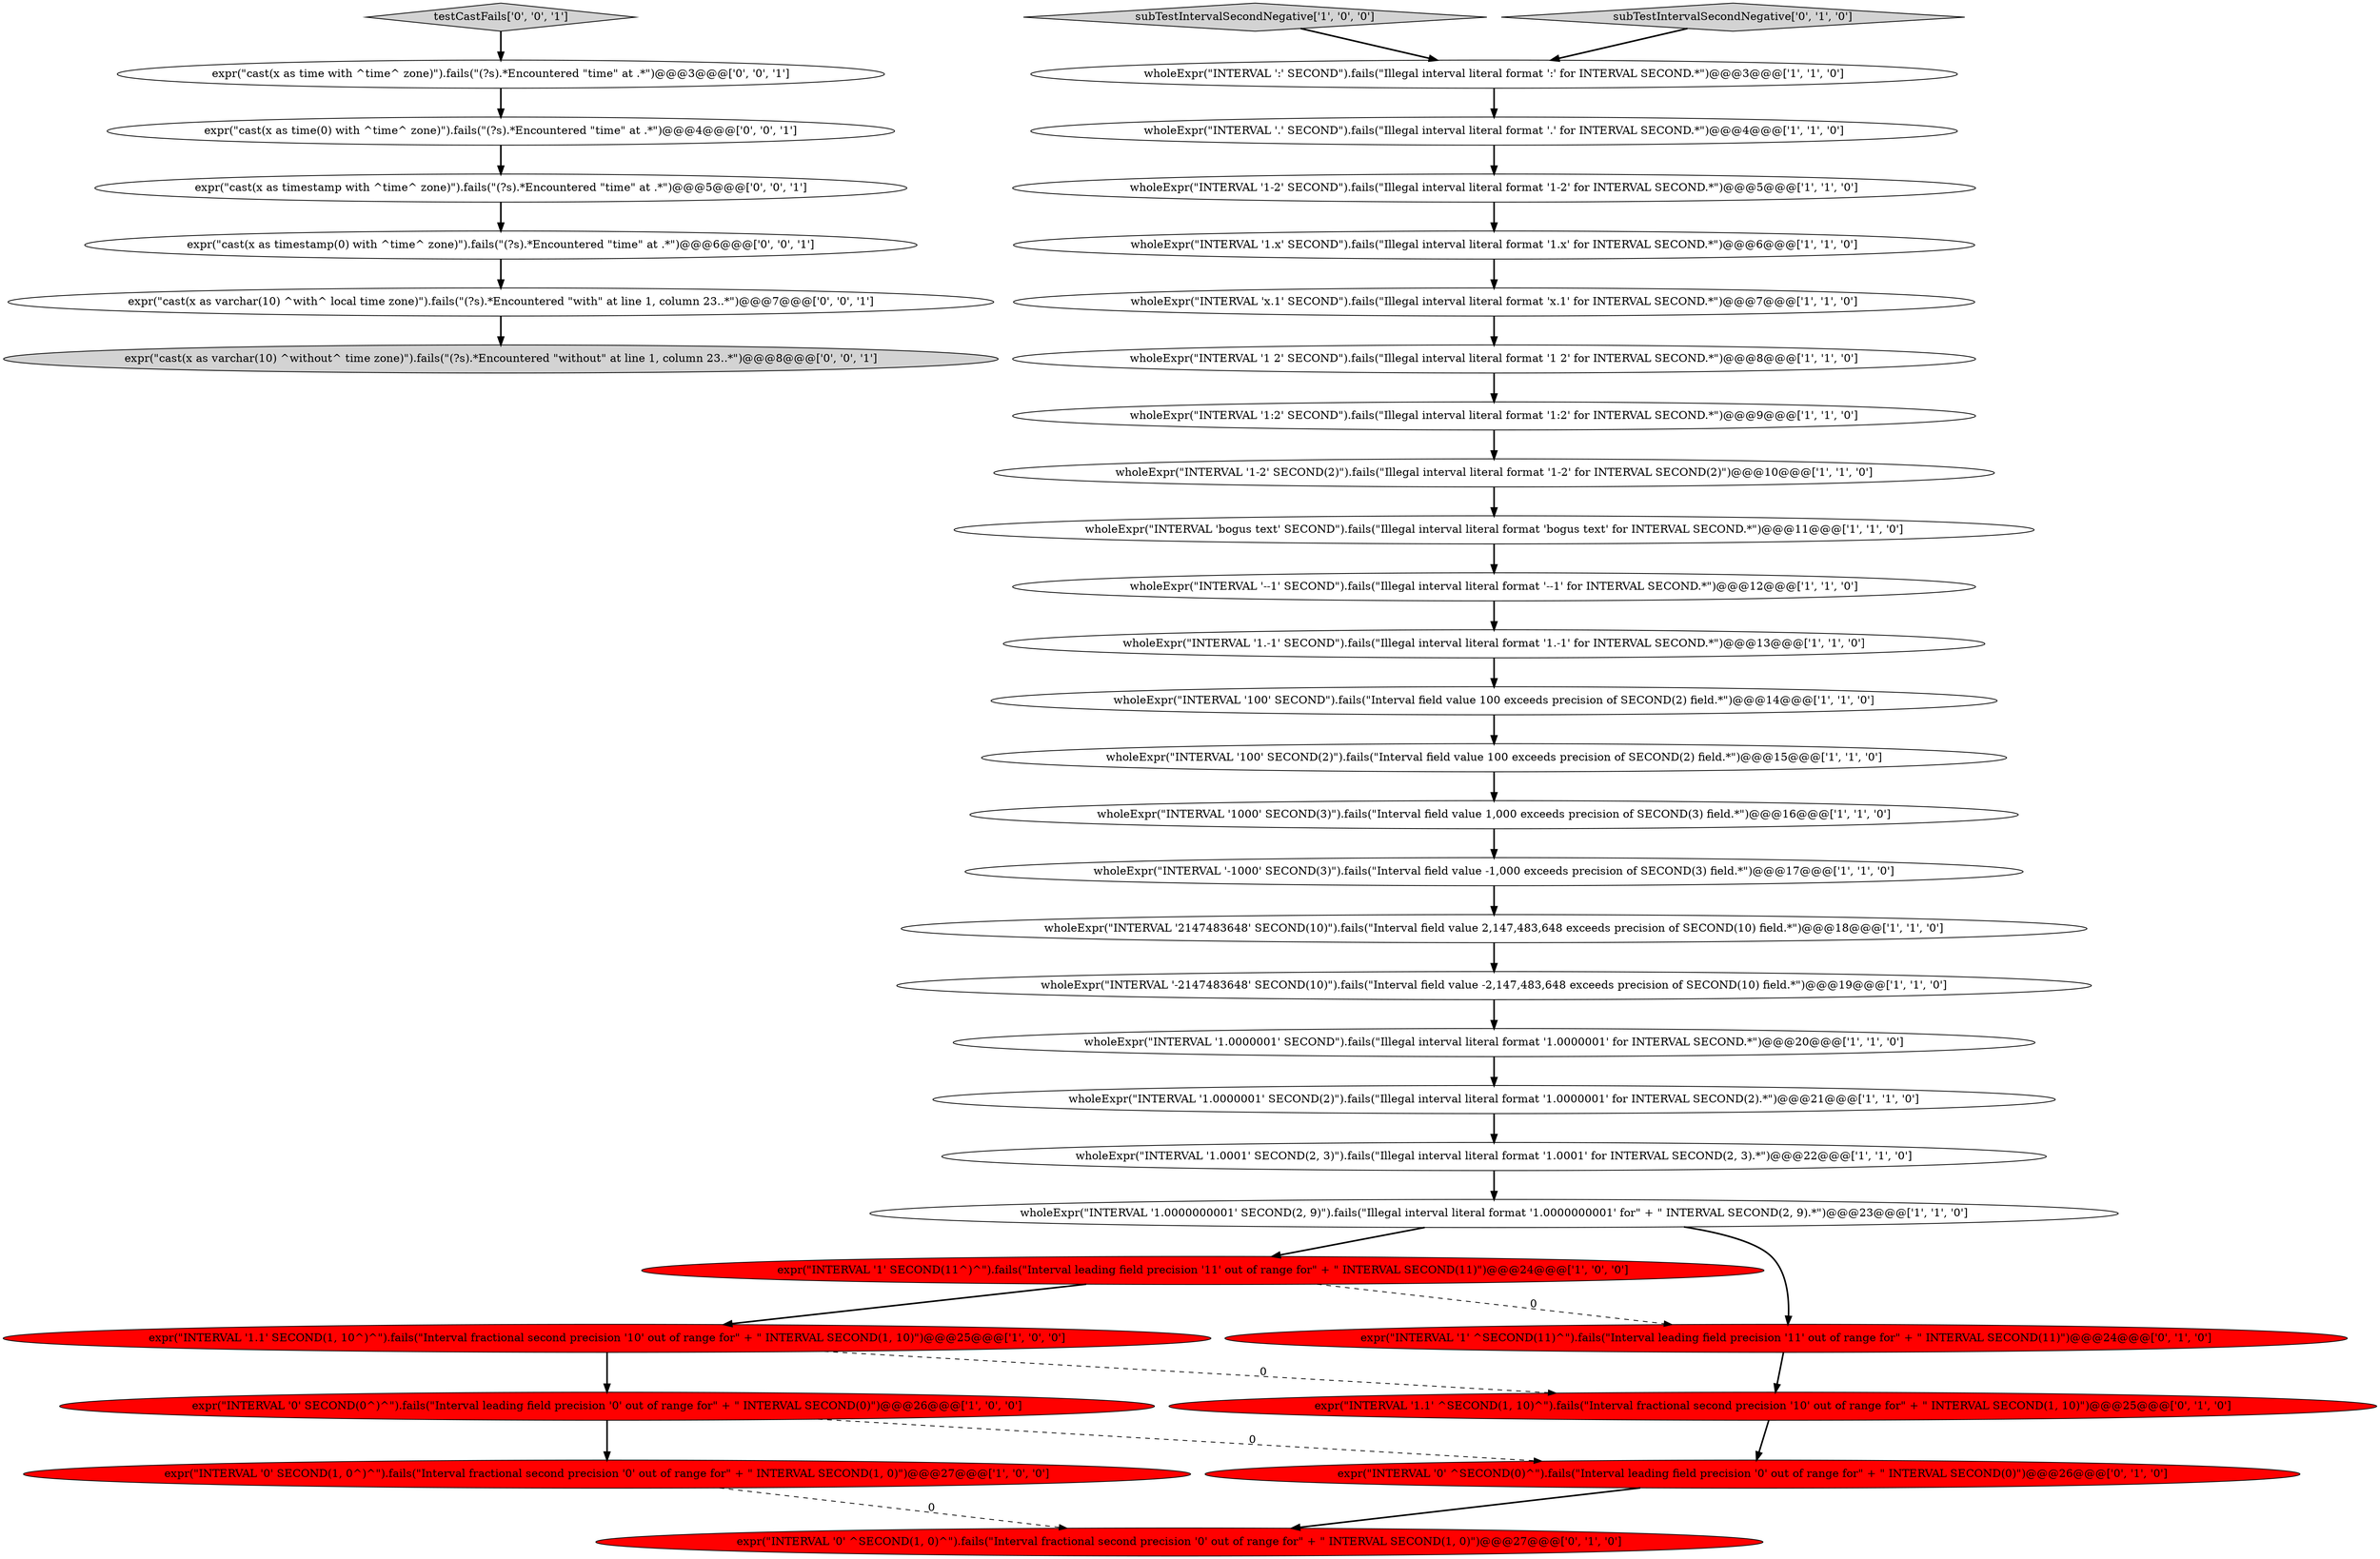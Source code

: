 digraph {
36 [style = filled, label = "expr(\"cast(x as timestamp(0) with ^time^ zone)\").fails(\"(?s).*Encountered \"time\" at .*\")@@@6@@@['0', '0', '1']", fillcolor = white, shape = ellipse image = "AAA0AAABBB3BBB"];
7 [style = filled, label = "wholeExpr(\"INTERVAL '1-2' SECOND\").fails(\"Illegal interval literal format '1-2' for INTERVAL SECOND.*\")@@@5@@@['1', '1', '0']", fillcolor = white, shape = ellipse image = "AAA0AAABBB1BBB"];
10 [style = filled, label = "wholeExpr(\"INTERVAL ':' SECOND\").fails(\"Illegal interval literal format ':' for INTERVAL SECOND.*\")@@@3@@@['1', '1', '0']", fillcolor = white, shape = ellipse image = "AAA0AAABBB1BBB"];
14 [style = filled, label = "wholeExpr(\"INTERVAL '2147483648' SECOND(10)\").fails(\"Interval field value 2,147,483,648 exceeds precision of SECOND\(10\) field.*\")@@@18@@@['1', '1', '0']", fillcolor = white, shape = ellipse image = "AAA0AAABBB1BBB"];
13 [style = filled, label = "wholeExpr(\"INTERVAL '1000' SECOND(3)\").fails(\"Interval field value 1,000 exceeds precision of SECOND\(3\) field.*\")@@@16@@@['1', '1', '0']", fillcolor = white, shape = ellipse image = "AAA0AAABBB1BBB"];
20 [style = filled, label = "expr(\"INTERVAL '0' SECOND(0^)^\").fails(\"Interval leading field precision '0' out of range for\" + \" INTERVAL SECOND\(0\)\")@@@26@@@['1', '0', '0']", fillcolor = red, shape = ellipse image = "AAA1AAABBB1BBB"];
35 [style = filled, label = "expr(\"cast(x as time with ^time^ zone)\").fails(\"(?s).*Encountered \"time\" at .*\")@@@3@@@['0', '0', '1']", fillcolor = white, shape = ellipse image = "AAA0AAABBB3BBB"];
23 [style = filled, label = "wholeExpr(\"INTERVAL 'x.1' SECOND\").fails(\"Illegal interval literal format 'x\.1' for INTERVAL SECOND.*\")@@@7@@@['1', '1', '0']", fillcolor = white, shape = ellipse image = "AAA0AAABBB1BBB"];
3 [style = filled, label = "wholeExpr(\"INTERVAL '1 2' SECOND\").fails(\"Illegal interval literal format '1 2' for INTERVAL SECOND.*\")@@@8@@@['1', '1', '0']", fillcolor = white, shape = ellipse image = "AAA0AAABBB1BBB"];
1 [style = filled, label = "wholeExpr(\"INTERVAL '100' SECOND\").fails(\"Interval field value 100 exceeds precision of SECOND\(2\) field.*\")@@@14@@@['1', '1', '0']", fillcolor = white, shape = ellipse image = "AAA0AAABBB1BBB"];
6 [style = filled, label = "expr(\"INTERVAL '1.1' SECOND(1, 10^)^\").fails(\"Interval fractional second precision '10' out of range for\" + \" INTERVAL SECOND\(1, 10\)\")@@@25@@@['1', '0', '0']", fillcolor = red, shape = ellipse image = "AAA1AAABBB1BBB"];
16 [style = filled, label = "wholeExpr(\"INTERVAL '1.0000001' SECOND(2)\").fails(\"Illegal interval literal format '1\.0000001' for INTERVAL SECOND\(2\).*\")@@@21@@@['1', '1', '0']", fillcolor = white, shape = ellipse image = "AAA0AAABBB1BBB"];
19 [style = filled, label = "wholeExpr(\"INTERVAL '100' SECOND(2)\").fails(\"Interval field value 100 exceeds precision of SECOND\(2\) field.*\")@@@15@@@['1', '1', '0']", fillcolor = white, shape = ellipse image = "AAA0AAABBB1BBB"];
25 [style = filled, label = "wholeExpr(\"INTERVAL '-2147483648' SECOND(10)\").fails(\"Interval field value -2,147,483,648 exceeds precision of SECOND\(10\) field.*\")@@@19@@@['1', '1', '0']", fillcolor = white, shape = ellipse image = "AAA0AAABBB1BBB"];
29 [style = filled, label = "expr(\"INTERVAL '1.1' ^SECOND(1, 10)^\").fails(\"Interval fractional second precision '10' out of range for\" + \" INTERVAL SECOND\(1, 10\)\")@@@25@@@['0', '1', '0']", fillcolor = red, shape = ellipse image = "AAA1AAABBB2BBB"];
0 [style = filled, label = "wholeExpr(\"INTERVAL '1-2' SECOND(2)\").fails(\"Illegal interval literal format '1-2' for INTERVAL SECOND\(2\)\")@@@10@@@['1', '1', '0']", fillcolor = white, shape = ellipse image = "AAA0AAABBB1BBB"];
5 [style = filled, label = "expr(\"INTERVAL '1' SECOND(11^)^\").fails(\"Interval leading field precision '11' out of range for\" + \" INTERVAL SECOND\(11\)\")@@@24@@@['1', '0', '0']", fillcolor = red, shape = ellipse image = "AAA1AAABBB1BBB"];
12 [style = filled, label = "wholeExpr(\"INTERVAL '1.-1' SECOND\").fails(\"Illegal interval literal format '1.-1' for INTERVAL SECOND.*\")@@@13@@@['1', '1', '0']", fillcolor = white, shape = ellipse image = "AAA0AAABBB1BBB"];
32 [style = filled, label = "expr(\"cast(x as varchar(10) ^without^ time zone)\").fails(\"(?s).*Encountered \"without\" at line 1, column 23..*\")@@@8@@@['0', '0', '1']", fillcolor = lightgray, shape = ellipse image = "AAA0AAABBB3BBB"];
8 [style = filled, label = "wholeExpr(\"INTERVAL '1.0000000001' SECOND(2, 9)\").fails(\"Illegal interval literal format '1\.0000000001' for\" + \" INTERVAL SECOND\(2, 9\).*\")@@@23@@@['1', '1', '0']", fillcolor = white, shape = ellipse image = "AAA0AAABBB1BBB"];
33 [style = filled, label = "expr(\"cast(x as varchar(10) ^with^ local time zone)\").fails(\"(?s).*Encountered \"with\" at line 1, column 23..*\")@@@7@@@['0', '0', '1']", fillcolor = white, shape = ellipse image = "AAA0AAABBB3BBB"];
22 [style = filled, label = "wholeExpr(\"INTERVAL '1.0001' SECOND(2, 3)\").fails(\"Illegal interval literal format '1\.0001' for INTERVAL SECOND\(2, 3\).*\")@@@22@@@['1', '1', '0']", fillcolor = white, shape = ellipse image = "AAA0AAABBB1BBB"];
24 [style = filled, label = "expr(\"INTERVAL '0' SECOND(1, 0^)^\").fails(\"Interval fractional second precision '0' out of range for\" + \" INTERVAL SECOND\(1, 0\)\")@@@27@@@['1', '0', '0']", fillcolor = red, shape = ellipse image = "AAA1AAABBB1BBB"];
37 [style = filled, label = "expr(\"cast(x as timestamp with ^time^ zone)\").fails(\"(?s).*Encountered \"time\" at .*\")@@@5@@@['0', '0', '1']", fillcolor = white, shape = ellipse image = "AAA0AAABBB3BBB"];
31 [style = filled, label = "expr(\"cast(x as time(0) with ^time^ zone)\").fails(\"(?s).*Encountered \"time\" at .*\")@@@4@@@['0', '0', '1']", fillcolor = white, shape = ellipse image = "AAA0AAABBB3BBB"];
9 [style = filled, label = "wholeExpr(\"INTERVAL '--1' SECOND\").fails(\"Illegal interval literal format '--1' for INTERVAL SECOND.*\")@@@12@@@['1', '1', '0']", fillcolor = white, shape = ellipse image = "AAA0AAABBB1BBB"];
17 [style = filled, label = "wholeExpr(\"INTERVAL '1.0000001' SECOND\").fails(\"Illegal interval literal format '1\.0000001' for INTERVAL SECOND.*\")@@@20@@@['1', '1', '0']", fillcolor = white, shape = ellipse image = "AAA0AAABBB1BBB"];
4 [style = filled, label = "subTestIntervalSecondNegative['1', '0', '0']", fillcolor = lightgray, shape = diamond image = "AAA0AAABBB1BBB"];
15 [style = filled, label = "wholeExpr(\"INTERVAL 'bogus text' SECOND\").fails(\"Illegal interval literal format 'bogus text' for INTERVAL SECOND.*\")@@@11@@@['1', '1', '0']", fillcolor = white, shape = ellipse image = "AAA0AAABBB1BBB"];
21 [style = filled, label = "wholeExpr(\"INTERVAL '-1000' SECOND(3)\").fails(\"Interval field value -1,000 exceeds precision of SECOND\(3\) field.*\")@@@17@@@['1', '1', '0']", fillcolor = white, shape = ellipse image = "AAA0AAABBB1BBB"];
26 [style = filled, label = "expr(\"INTERVAL '0' ^SECOND(0)^\").fails(\"Interval leading field precision '0' out of range for\" + \" INTERVAL SECOND\(0\)\")@@@26@@@['0', '1', '0']", fillcolor = red, shape = ellipse image = "AAA1AAABBB2BBB"];
27 [style = filled, label = "expr(\"INTERVAL '0' ^SECOND(1, 0)^\").fails(\"Interval fractional second precision '0' out of range for\" + \" INTERVAL SECOND\(1, 0\)\")@@@27@@@['0', '1', '0']", fillcolor = red, shape = ellipse image = "AAA1AAABBB2BBB"];
18 [style = filled, label = "wholeExpr(\"INTERVAL '.' SECOND\").fails(\"Illegal interval literal format '\.' for INTERVAL SECOND.*\")@@@4@@@['1', '1', '0']", fillcolor = white, shape = ellipse image = "AAA0AAABBB1BBB"];
34 [style = filled, label = "testCastFails['0', '0', '1']", fillcolor = lightgray, shape = diamond image = "AAA0AAABBB3BBB"];
30 [style = filled, label = "expr(\"INTERVAL '1' ^SECOND(11)^\").fails(\"Interval leading field precision '11' out of range for\" + \" INTERVAL SECOND\(11\)\")@@@24@@@['0', '1', '0']", fillcolor = red, shape = ellipse image = "AAA1AAABBB2BBB"];
2 [style = filled, label = "wholeExpr(\"INTERVAL '1.x' SECOND\").fails(\"Illegal interval literal format '1\.x' for INTERVAL SECOND.*\")@@@6@@@['1', '1', '0']", fillcolor = white, shape = ellipse image = "AAA0AAABBB1BBB"];
28 [style = filled, label = "subTestIntervalSecondNegative['0', '1', '0']", fillcolor = lightgray, shape = diamond image = "AAA0AAABBB2BBB"];
11 [style = filled, label = "wholeExpr(\"INTERVAL '1:2' SECOND\").fails(\"Illegal interval literal format '1:2' for INTERVAL SECOND.*\")@@@9@@@['1', '1', '0']", fillcolor = white, shape = ellipse image = "AAA0AAABBB1BBB"];
4->10 [style = bold, label=""];
10->18 [style = bold, label=""];
8->30 [style = bold, label=""];
35->31 [style = bold, label=""];
31->37 [style = bold, label=""];
14->25 [style = bold, label=""];
24->27 [style = dashed, label="0"];
28->10 [style = bold, label=""];
37->36 [style = bold, label=""];
3->11 [style = bold, label=""];
23->3 [style = bold, label=""];
16->22 [style = bold, label=""];
12->1 [style = bold, label=""];
36->33 [style = bold, label=""];
25->17 [style = bold, label=""];
30->29 [style = bold, label=""];
0->15 [style = bold, label=""];
29->26 [style = bold, label=""];
22->8 [style = bold, label=""];
6->20 [style = bold, label=""];
2->23 [style = bold, label=""];
26->27 [style = bold, label=""];
11->0 [style = bold, label=""];
6->29 [style = dashed, label="0"];
19->13 [style = bold, label=""];
8->5 [style = bold, label=""];
5->6 [style = bold, label=""];
15->9 [style = bold, label=""];
7->2 [style = bold, label=""];
33->32 [style = bold, label=""];
9->12 [style = bold, label=""];
34->35 [style = bold, label=""];
18->7 [style = bold, label=""];
1->19 [style = bold, label=""];
13->21 [style = bold, label=""];
20->24 [style = bold, label=""];
20->26 [style = dashed, label="0"];
17->16 [style = bold, label=""];
5->30 [style = dashed, label="0"];
21->14 [style = bold, label=""];
}
